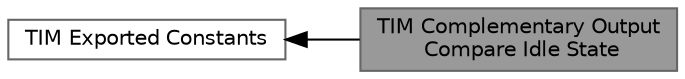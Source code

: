 digraph "TIM Complementary Output Compare Idle State"
{
 // LATEX_PDF_SIZE
  bgcolor="transparent";
  edge [fontname=Helvetica,fontsize=10,labelfontname=Helvetica,labelfontsize=10];
  node [fontname=Helvetica,fontsize=10,shape=box,height=0.2,width=0.4];
  rankdir=LR;
  Node2 [label="TIM Exported Constants",height=0.2,width=0.4,color="grey40", fillcolor="white", style="filled",URL="$group___t_i_m___exported___constants.html",tooltip=" "];
  Node1 [label="TIM Complementary Output\l Compare Idle State",height=0.2,width=0.4,color="gray40", fillcolor="grey60", style="filled", fontcolor="black",tooltip=" "];
  Node2->Node1 [shape=plaintext, dir="back", style="solid"];
}
